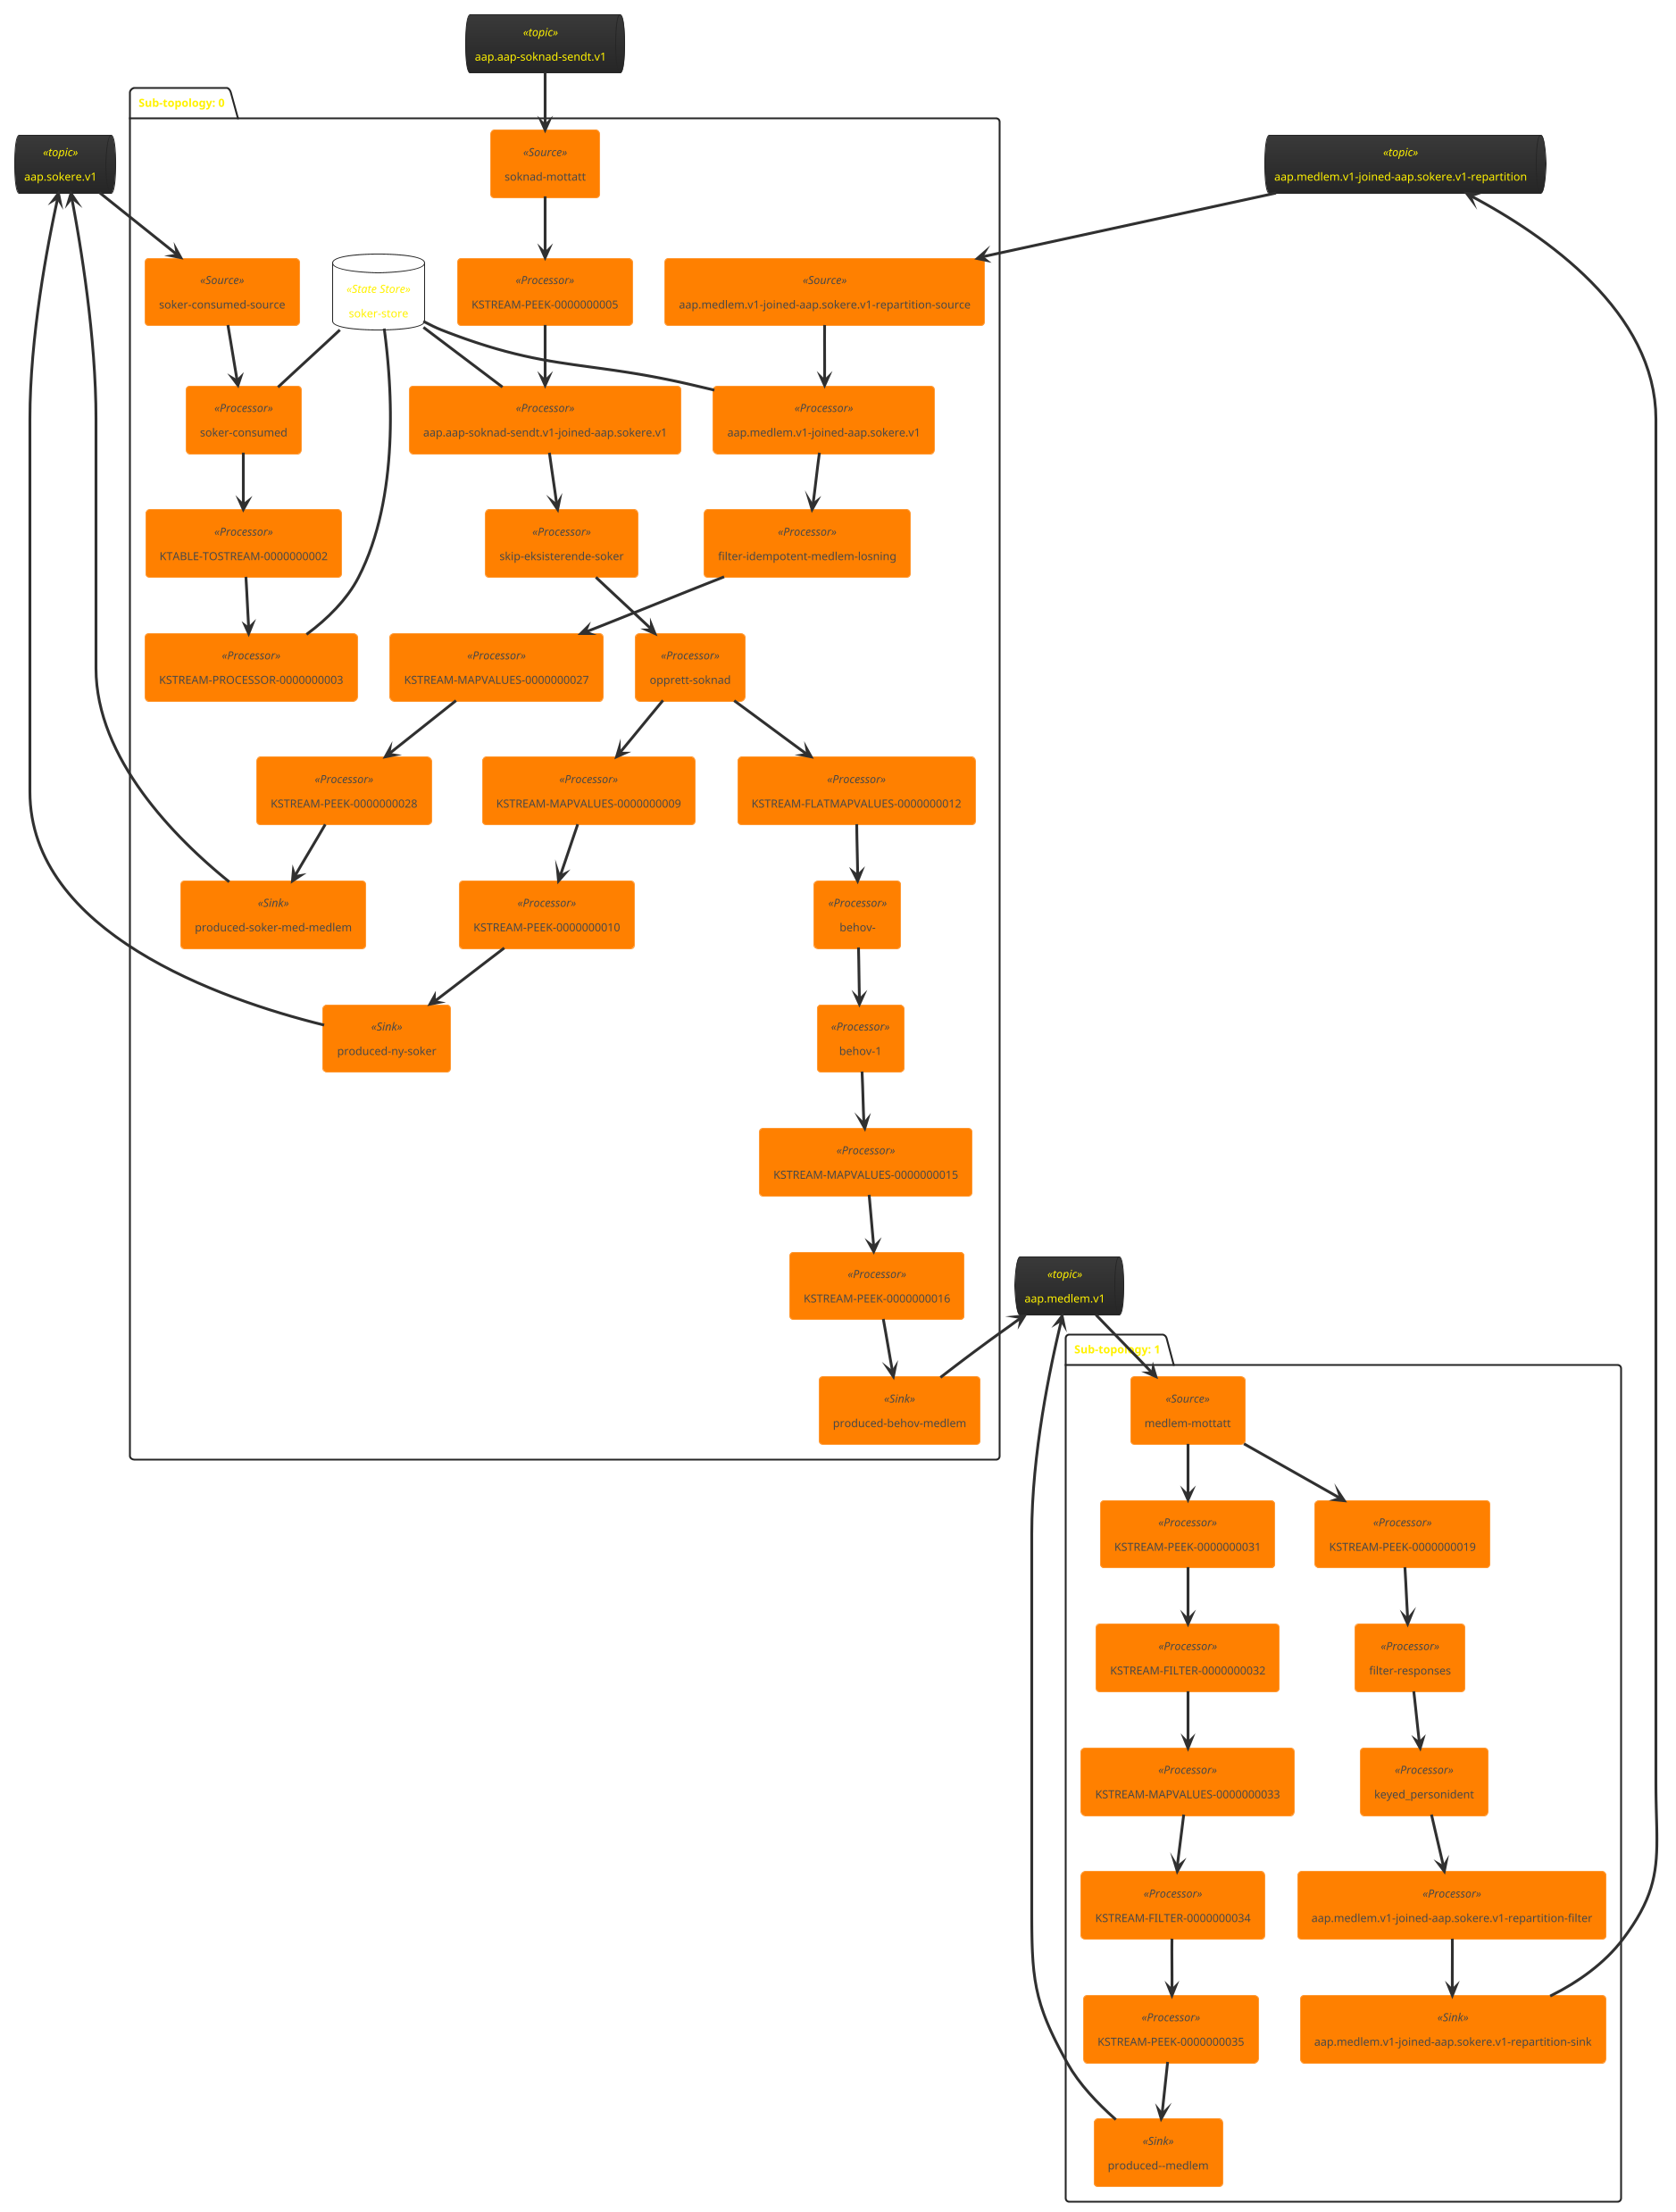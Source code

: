 @startuml
!theme black-knight
queue "aap.medlem.v1" <<topic>> as aap_medlem_v1
queue "aap.sokere.v1" <<topic>> as aap_sokere_v1
queue "aap.aap-soknad-sendt.v1" <<topic>> as aap_aap_soknad_sendt_v1
queue "aap.medlem.v1-joined-aap.sokere.v1-repartition" <<topic>> as aap_medlem_v1_joined_aap_sokere_v1_repartition
package "Sub-topology: 0" {
	database "soker-store" <<State Store>> as soker_store
	agent "soknad-mottatt" <<Source>> as soknad_mottatt
	agent "KSTREAM-PEEK-0000000005" <<Processor>> as KSTREAM_PEEK_0000000005
	agent "aap.aap-soknad-sendt.v1-joined-aap.sokere.v1" <<Processor>> as aap_aap_soknad_sendt_v1_joined_aap_sokere_v1
	agent "skip-eksisterende-soker" <<Processor>> as skip_eksisterende_soker
	agent "opprett-soknad" <<Processor>> as opprett_soknad
	agent "KSTREAM-FLATMAPVALUES-0000000012" <<Processor>> as KSTREAM_FLATMAPVALUES_0000000012
	agent "aap.medlem.v1-joined-aap.sokere.v1-repartition-source" <<Source>> as aap_medlem_v1_joined_aap_sokere_v1_repartition_source
	agent "aap.medlem.v1-joined-aap.sokere.v1" <<Processor>> as aap_medlem_v1_joined_aap_sokere_v1
	agent "behov-" <<Processor>> as behov_
	agent "behov-1" <<Processor>> as behov_1
	agent "filter-idempotent-medlem-losning" <<Processor>> as filter_idempotent_medlem_losning
	agent "soker-consumed-source" <<Source>> as soker_consumed_source
	agent "KSTREAM-MAPVALUES-0000000009" <<Processor>> as KSTREAM_MAPVALUES_0000000009
	agent "KSTREAM-MAPVALUES-0000000015" <<Processor>> as KSTREAM_MAPVALUES_0000000015
	agent "KSTREAM-MAPVALUES-0000000027" <<Processor>> as KSTREAM_MAPVALUES_0000000027
	agent "soker-consumed" <<Processor>> as soker_consumed
	agent "KSTREAM-PEEK-0000000010" <<Processor>> as KSTREAM_PEEK_0000000010
	agent "KSTREAM-PEEK-0000000016" <<Processor>> as KSTREAM_PEEK_0000000016
	agent "KSTREAM-PEEK-0000000028" <<Processor>> as KSTREAM_PEEK_0000000028
	agent "KTABLE-TOSTREAM-0000000002" <<Processor>> as KTABLE_TOSTREAM_0000000002
	agent "KSTREAM-PROCESSOR-0000000003" <<Processor>> as KSTREAM_PROCESSOR_0000000003
	agent "produced-behov-medlem" <<Sink>> as produced_behov_medlem
	agent "produced-ny-soker" <<Sink>> as produced_ny_soker
	agent "produced-soker-med-medlem" <<Sink>> as produced_soker_med_medlem
	aap_aap_soknad_sendt_v1 --> soknad_mottatt
	soker_store -- aap_aap_soknad_sendt_v1_joined_aap_sokere_v1
	aap_medlem_v1_joined_aap_sokere_v1_repartition --> aap_medlem_v1_joined_aap_sokere_v1_repartition_source
	soker_store -- aap_medlem_v1_joined_aap_sokere_v1
	aap_sokere_v1 --> soker_consumed_source
	soker_store -- soker_consumed
	soker_store -- KSTREAM_PROCESSOR_0000000003
	aap_medlem_v1 <-- produced_behov_medlem
	aap_sokere_v1 <-- produced_ny_soker
	aap_sokere_v1 <-- produced_soker_med_medlem
	soknad_mottatt --> KSTREAM_PEEK_0000000005
	KSTREAM_PEEK_0000000005 --> aap_aap_soknad_sendt_v1_joined_aap_sokere_v1
	aap_aap_soknad_sendt_v1_joined_aap_sokere_v1 --> skip_eksisterende_soker
	skip_eksisterende_soker --> opprett_soknad
	opprett_soknad --> KSTREAM_FLATMAPVALUES_0000000012
	opprett_soknad --> KSTREAM_MAPVALUES_0000000009
	KSTREAM_FLATMAPVALUES_0000000012 --> behov_
	aap_medlem_v1_joined_aap_sokere_v1_repartition_source --> aap_medlem_v1_joined_aap_sokere_v1
	aap_medlem_v1_joined_aap_sokere_v1 --> filter_idempotent_medlem_losning
	behov_ --> behov_1
	behov_1 --> KSTREAM_MAPVALUES_0000000015
	filter_idempotent_medlem_losning --> KSTREAM_MAPVALUES_0000000027
	soker_consumed_source --> soker_consumed
	KSTREAM_MAPVALUES_0000000009 --> KSTREAM_PEEK_0000000010
	KSTREAM_MAPVALUES_0000000015 --> KSTREAM_PEEK_0000000016
	KSTREAM_MAPVALUES_0000000027 --> KSTREAM_PEEK_0000000028
	soker_consumed --> KTABLE_TOSTREAM_0000000002
	KSTREAM_PEEK_0000000010 --> produced_ny_soker
	KSTREAM_PEEK_0000000016 --> produced_behov_medlem
	KSTREAM_PEEK_0000000028 --> produced_soker_med_medlem
	KTABLE_TOSTREAM_0000000002 --> KSTREAM_PROCESSOR_0000000003
}
package "Sub-topology: 1" {
	agent "medlem-mottatt" <<Source>> as medlem_mottatt
	agent "KSTREAM-PEEK-0000000031" <<Processor>> as KSTREAM_PEEK_0000000031
	agent "KSTREAM-FILTER-0000000032" <<Processor>> as KSTREAM_FILTER_0000000032
	agent "KSTREAM-PEEK-0000000019" <<Processor>> as KSTREAM_PEEK_0000000019
	agent "KSTREAM-MAPVALUES-0000000033" <<Processor>> as KSTREAM_MAPVALUES_0000000033
	agent "filter-responses" <<Processor>> as filter_responses
	agent "KSTREAM-FILTER-0000000034" <<Processor>> as KSTREAM_FILTER_0000000034
	agent "keyed_personident" <<Processor>> as keyed_personident
	agent "KSTREAM-PEEK-0000000035" <<Processor>> as KSTREAM_PEEK_0000000035
	agent "aap.medlem.v1-joined-aap.sokere.v1-repartition-filter" <<Processor>> as aap_medlem_v1_joined_aap_sokere_v1_repartition_filter
	agent "aap.medlem.v1-joined-aap.sokere.v1-repartition-sink" <<Sink>> as aap_medlem_v1_joined_aap_sokere_v1_repartition_sink
	agent "produced--medlem" <<Sink>> as produced__medlem
	aap_medlem_v1 --> medlem_mottatt
	aap_medlem_v1_joined_aap_sokere_v1_repartition <-- aap_medlem_v1_joined_aap_sokere_v1_repartition_sink
	aap_medlem_v1 <-- produced__medlem
	medlem_mottatt --> KSTREAM_PEEK_0000000031
	medlem_mottatt --> KSTREAM_PEEK_0000000019
	KSTREAM_PEEK_0000000031 --> KSTREAM_FILTER_0000000032
	KSTREAM_FILTER_0000000032 --> KSTREAM_MAPVALUES_0000000033
	KSTREAM_PEEK_0000000019 --> filter_responses
	KSTREAM_MAPVALUES_0000000033 --> KSTREAM_FILTER_0000000034
	filter_responses --> keyed_personident
	KSTREAM_FILTER_0000000034 --> KSTREAM_PEEK_0000000035
	keyed_personident --> aap_medlem_v1_joined_aap_sokere_v1_repartition_filter
	KSTREAM_PEEK_0000000035 --> produced__medlem
	aap_medlem_v1_joined_aap_sokere_v1_repartition_filter --> aap_medlem_v1_joined_aap_sokere_v1_repartition_sink
}
@enduml